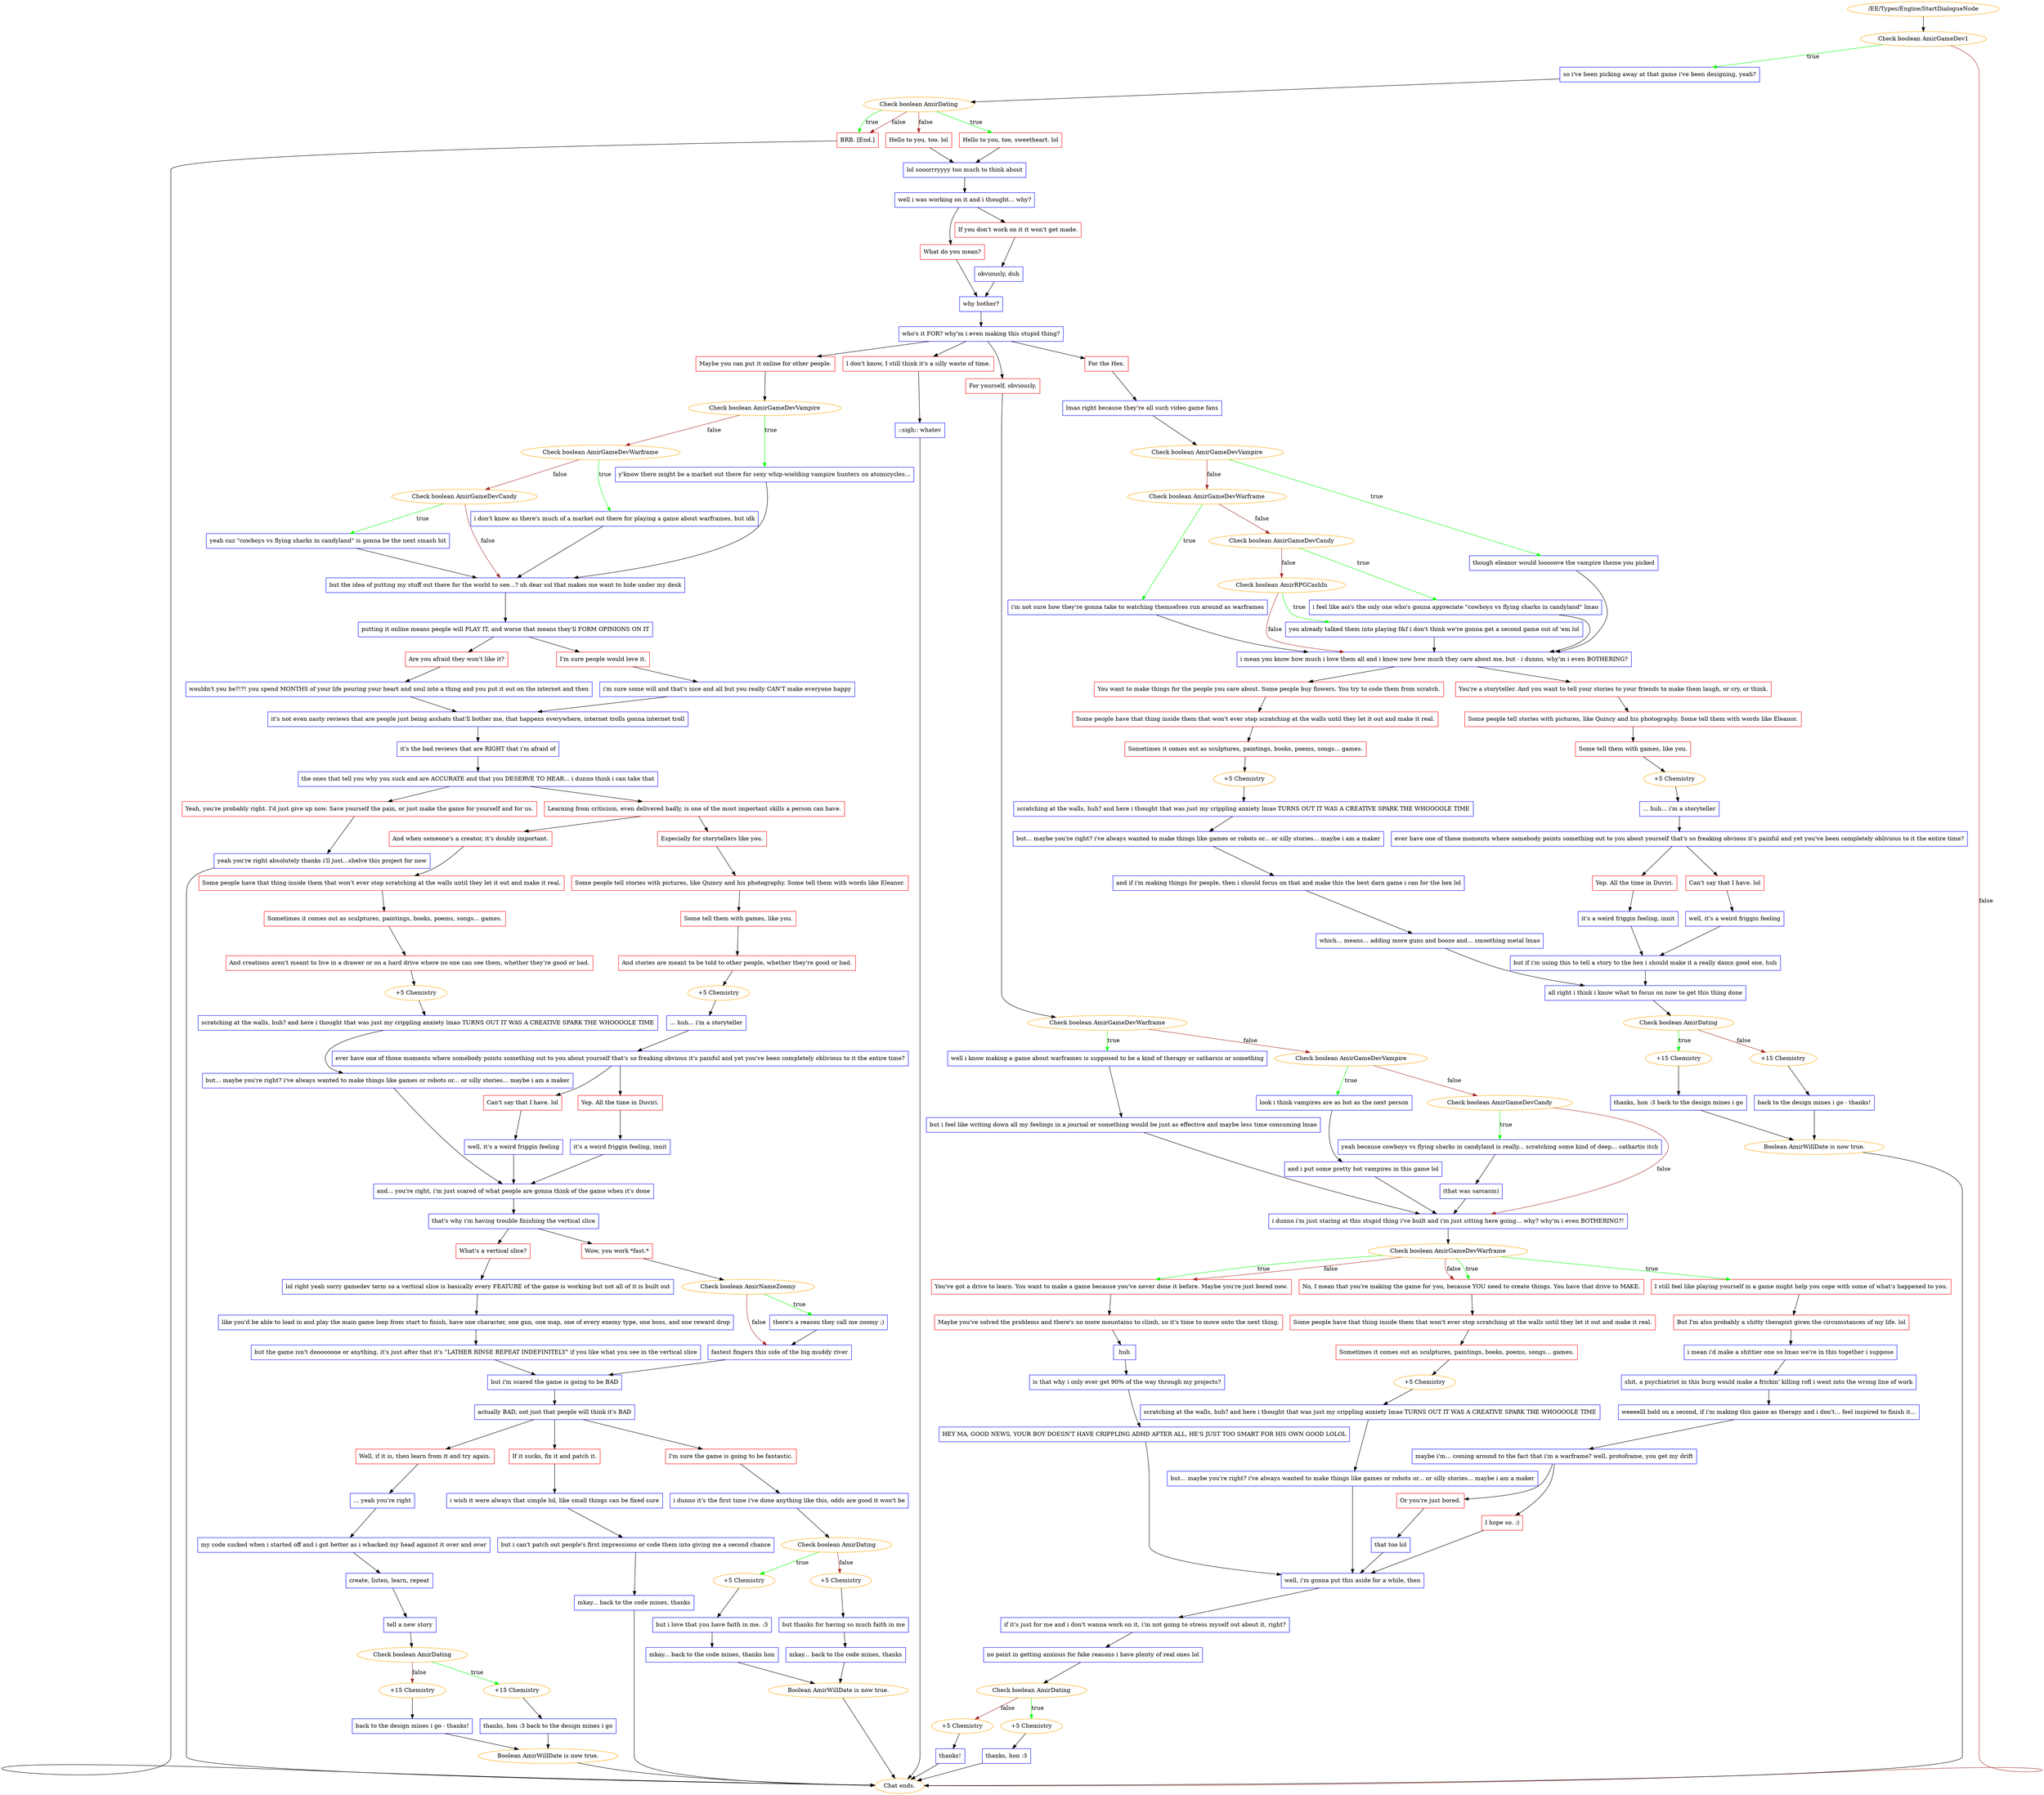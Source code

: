 digraph {
	3068 [label="/EE/Types/Engine/StartDialogueNode",color=orange];
		3068 -> 3069;
	3069 [label="Check boolean AmirGameDev1",color=orange];
		3069 -> 3071 [label=true,color=green];
		3069 -> "Chat ends." [label=false,color=brown];
	3071 [label="so i've been picking away at that game i've been designing, yeah?",shape=box,color=blue];
		3071 -> 3072;
	"Chat ends." [color=orange];
	3072 [label="Check boolean AmirDating",color=orange];
		3072 -> 3073 [label=true,color=green];
		3072 -> 3075 [label=true,color=green];
		3072 -> 3074 [label=false,color=brown];
		3072 -> 3075 [label=false,color=brown];
	3073 [label="Hello to you, too, sweetheart. lol",shape=box,color=red];
		3073 -> 3077;
	3075 [label="BRB. [End.]",shape=box,color=red];
		3075 -> "Chat ends.";
	3074 [label="Hello to you, too. lol",shape=box,color=red];
		3074 -> 3077;
	3077 [label="lol sooorrryyyy too much to think about",shape=box,color=blue];
		3077 -> 3078;
	"Chat ends." [color=orange];
	3078 [label="well i was working on it and i thought... why?",shape=box,color=blue];
		3078 -> 3079;
		3078 -> 3080;
	3079 [label="What do you mean?",shape=box,color=red];
		3079 -> 3082;
	3080 [label="If you don't work on it it won't get made.",shape=box,color=red];
		3080 -> 3081;
	3082 [label="why bother?",shape=box,color=blue];
		3082 -> 3083;
	3081 [label="obviously, duh",shape=box,color=blue];
		3081 -> 3082;
	3083 [label="who's it FOR? why'm i even making this stupid thing?",shape=box,color=blue];
		3083 -> 3084;
		3083 -> 3085;
		3083 -> 3086;
		3083 -> 3087;
	3084 [label="For yourself, obviously.",shape=box,color=red];
		3084 -> 3088;
	3085 [label="For the Hex.",shape=box,color=red];
		3085 -> 3126;
	3086 [label="Maybe you can put it online for other people.",shape=box,color=red];
		3086 -> 3162;
	3087 [label="I don't know, I still think it's a silly waste of time.",shape=box,color=red];
		3087 -> 3237;
	3088 [label="Check boolean AmirGameDevWarframe",color=orange];
		3088 -> 3091 [label=true,color=green];
		3088 -> 3089 [label=false,color=brown];
	3126 [label="lmao right because they're all such video game fans",shape=box,color=blue];
		3126 -> 3127;
	3162 [label="Check boolean AmirGameDevVampire",color=orange];
		3162 -> 3165 [label=true,color=green];
		3162 -> 3163 [label=false,color=brown];
	3237 [label="::sigh:: whatev",shape=box,color=blue];
		3237 -> "Chat ends.";
	3091 [label="well i know making a game about warframes is supposed to be a kind of therapy or catharsis or something",shape=box,color=blue];
		3091 -> 3094;
	3089 [label="Check boolean AmirGameDevVampire",color=orange];
		3089 -> 3092 [label=true,color=green];
		3089 -> 3090 [label=false,color=brown];
	3127 [label="Check boolean AmirGameDevVampire",color=orange];
		3127 -> 3131 [label=true,color=green];
		3127 -> 3128 [label=false,color=brown];
	3165 [label="y'know there might be a market out there for sexy whip-wielding vampire hunters on atomicycles...",shape=box,color=blue];
		3165 -> 3168;
	3163 [label="Check boolean AmirGameDevWarframe",color=orange];
		3163 -> 3166 [label=true,color=green];
		3163 -> 3164 [label=false,color=brown];
	"Chat ends." [color=orange];
	3094 [label="but i feel like writing down all my feelings in a journal or something would be just as effective and maybe less time consuming lmao",shape=box,color=blue];
		3094 -> 3097;
	3092 [label="look i think vampires are as hot as the next person",shape=box,color=blue];
		3092 -> 3095;
	3090 [label="Check boolean AmirGameDevCandy",color=orange];
		3090 -> 3093 [label=true,color=green];
		3090 -> 3097 [label=false,color=brown];
	3131 [label="though eleanor would looooove the vampire theme you picked",shape=box,color=blue];
		3131 -> 3135;
	3128 [label="Check boolean AmirGameDevWarframe",color=orange];
		3128 -> 3132 [label=true,color=green];
		3128 -> 3129 [label=false,color=brown];
	3168 [label="but the idea of putting my stuff out there for the world to see...? oh dear sol that makes me want to hide under my desk",shape=box,color=blue];
		3168 -> 3169;
	3166 [label="i don't know as there's much of a market out there for playing a game about warframes, but idk",shape=box,color=blue];
		3166 -> 3168;
	3164 [label="Check boolean AmirGameDevCandy",color=orange];
		3164 -> 3167 [label=true,color=green];
		3164 -> 3168 [label=false,color=brown];
	3097 [label="i dunno i'm just staring at this stupid thing i've built and i'm just sitting here going... why? why'm i even BOTHERING?!",shape=box,color=blue];
		3097 -> 3098;
	3095 [label="and i put some pretty hot vampires in this game lol",shape=box,color=blue];
		3095 -> 3097;
	3093 [label="yeah because cowboys vs flying sharks in candyland is really... scratching some kind of deep... cathartic itch",shape=box,color=blue];
		3093 -> 3096;
	3135 [label="i mean you know how much i love them all and i know now how much they care about me, but - i dunno, why'm i even BOTHERING?",shape=box,color=blue];
		3135 -> 3136;
		3135 -> 3137;
	3132 [label="i'm not sure how they're gonna take to watching themselves run around as warframes",shape=box,color=blue];
		3132 -> 3135;
	3129 [label="Check boolean AmirGameDevCandy",color=orange];
		3129 -> 3133 [label=true,color=green];
		3129 -> 3130 [label=false,color=brown];
	3169 [label="putting it online means people will PLAY IT, and worse that means they'll FORM OPINIONS ON IT",shape=box,color=blue];
		3169 -> 3170;
		3169 -> 3171;
	3167 [label="yeah cuz \"cowboys vs flying sharks in candyland\" is gonna be the next smash hit",shape=box,color=blue];
		3167 -> 3168;
	3098 [label="Check boolean AmirGameDevWarframe",color=orange];
		3098 -> 3099 [label=true,color=green];
		3098 -> 3100 [label=true,color=green];
		3098 -> 3101 [label=true,color=green];
		3098 -> 3100 [label=false,color=brown];
		3098 -> 3101 [label=false,color=brown];
	3096 [label="(that was sarcasm)",shape=box,color=blue];
		3096 -> 3097;
	3136 [label="You want to make things for the people you care about. Some people buy flowers. You try to code them from scratch.",shape=box,color=red];
		3136 -> 3138;
	3137 [label="You're a storyteller. And you want to tell your stories to your friends to make them laugh, or cry, or think.",shape=box,color=red];
		3137 -> 3139;
	3133 [label="i feel like aoi's the only one who's gonna appreciate \"cowboys vs flying sharks in candyland\" lmao",shape=box,color=blue];
		3133 -> 3135;
	3130 [label="Check boolean AmirRPGCashIn",color=orange];
		3130 -> 3134 [label=true,color=green];
		3130 -> 3135 [label=false,color=brown];
	3170 [label="I'm sure people would love it.",shape=box,color=red];
		3170 -> 3172;
	3171 [label="Are you afraid they won't like it?",shape=box,color=red];
		3171 -> 3173;
	3099 [label="I still feel like playing yourself in a game might help you cope with some of what's happened to you.",shape=box,color=red];
		3099 -> 3102;
	3100 [label="No, I mean that you're making the game for you, because YOU need to create things. You have that drive to MAKE.",shape=box,color=red];
		3100 -> 3103;
	3101 [label="You've got a drive to learn. You want to make a game because you've never done it before. Maybe you're just bored now.",shape=box,color=red];
		3101 -> 3104;
	3138 [label="Some people have that thing inside them that won't ever stop scratching at the walls until they let it out and make it real.",shape=box,color=red];
		3138 -> 3140;
	3139 [label="Some people tell stories with pictures, like Quincy and his photography. Some tell them with words like Eleanor.",shape=box,color=red];
		3139 -> 3141;
	3134 [label="you already talked them into playing f&f i don't think we're gonna get a second game out of 'em lol",shape=box,color=blue];
		3134 -> 3135;
	3172 [label="i'm sure some will and that's nice and all but you really CAN'T make everyone happy",shape=box,color=blue];
		3172 -> 3174;
	3173 [label="wouldn't you be?!?! you spend MONTHS of your life pouring your heart and soul into a thing and you put it out on the internet and then",shape=box,color=blue];
		3173 -> 3174;
	3102 [label="But I'm also probably a shitty therapist given the circumstances of my life. lol",shape=box,color=red];
		3102 -> 3105;
	3103 [label="Some people have that thing inside them that won't ever stop scratching at the walls until they let it out and make it real.",shape=box,color=red];
		3103 -> 3106;
	3104 [label="Maybe you've solved the problems and there's no more mountains to climb, so it's time to move onto the next thing.",shape=box,color=red];
		3104 -> 3107;
	3140 [label="Sometimes it comes out as sculptures, paintings, books, poems, songs... games.",shape=box,color=red];
		3140 -> 3146;
	3141 [label="Some tell them with games, like you.",shape=box,color=red];
		3141 -> 3145;
	3174 [label="it's not even nasty reviews that are people just being asshats that'll bother me, that happens everywhere, internet trolls gonna internet troll",shape=box,color=blue];
		3174 -> 3175;
	3105 [label="i mean i'd make a shittier one so lmao we're in this together i suppose",shape=box,color=blue];
		3105 -> 3108;
	3106 [label="Sometimes it comes out as sculptures, paintings, books, poems, songs... games.",shape=box,color=red];
		3106 -> 3112;
	3107 [label="huh",shape=box,color=blue];
		3107 -> 3110;
	3146 [label="+5 Chemistry",color=orange];
		3146 -> 3142;
	3145 [label="+5 Chemistry",color=orange];
		3145 -> 3143;
	3175 [label="it's the bad reviews that are RIGHT that i'm afraid of",shape=box,color=blue];
		3175 -> 3176;
	3108 [label="shit, a psychiatrist in this burg would make a frickin' killing rofl i went into the wrong line of work",shape=box,color=blue];
		3108 -> 3113;
	3112 [label="+5 Chemistry",color=orange];
		3112 -> 3109;
	3110 [label="is that why i only ever get 90% of the way through my projects?",shape=box,color=blue];
		3110 -> 3111;
	3142 [label="scratching at the walls, huh? and here i thought that was just my crippling anxiety lmao TURNS OUT IT WAS A CREATIVE SPARK THE WHOOOOLE TIME",shape=box,color=blue];
		3142 -> 3147;
	3143 [label="... huh... i'm a storyteller",shape=box,color=blue];
		3143 -> 3144;
	3176 [label="the ones that tell you why you suck and are ACCURATE and that you DESERVE TO HEAR... i dunno think i can take that",shape=box,color=blue];
		3176 -> 3177;
		3176 -> 3178;
	3113 [label="weeeelll hold on a second, if i'm making this game as therapy and i don't... feel inspired to finish it...",shape=box,color=blue];
		3113 -> 3114;
	3109 [label="scratching at the walls, huh? and here i thought that was just my crippling anxiety lmao TURNS OUT IT WAS A CREATIVE SPARK THE WHOOOOLE TIME",shape=box,color=blue];
		3109 -> 3118;
	3111 [label="HEY MA, GOOD NEWS, YOUR BOY DOESN'T HAVE CRIPPLING ADHD AFTER ALL, HE'S JUST TOO SMART FOR HIS OWN GOOD LOLOL",shape=box,color=blue];
		3111 -> 3119;
	3147 [label="but... maybe you're right? i've always wanted to make things like games or robots or... or silly stories... maybe i am a maker",shape=box,color=blue];
		3147 -> 3148;
	3144 [label="ever have one of those moments where somebody points something out to you about yourself that's so freaking obvious it's painful and yet you've been completely oblivious to it the entire time?",shape=box,color=blue];
		3144 -> 3149;
		3144 -> 3150;
	3177 [label="Learning from criticism, even delivered badly, is one of the most important skills a person can have.",shape=box,color=red];
		3177 -> 3181;
		3177 -> 3182;
	3178 [label="Yeah, you're probably right. I'd just give up now. Save yourself the pain, or just make the game for yourself and for us.",shape=box,color=red];
		3178 -> 3179;
	3114 [label="maybe i'm... coming around to the fact that i'm a warframe? well, protoframe, you get my drift",shape=box,color=blue];
		3114 -> 3115;
		3114 -> 3116;
	3118 [label="but... maybe you're right? i've always wanted to make things like games or robots or... or silly stories... maybe i am a maker",shape=box,color=blue];
		3118 -> 3119;
	3119 [label="well, i'm gonna put this aside for a while, then",shape=box,color=blue];
		3119 -> 3120;
	3148 [label="and if i'm making things for people, then i should focus on that and make this the best darn game i can for the hex lol",shape=box,color=blue];
		3148 -> 3153;
	3149 [label="Yep. All the time in Duviri.",shape=box,color=red];
		3149 -> 3151;
	3150 [label="Can't say that I have. lol",shape=box,color=red];
		3150 -> 3152;
	3181 [label="And when someone's a creator, it's doubly important.",shape=box,color=red];
		3181 -> 3187;
	3182 [label="Especially for storytellers like you.",shape=box,color=red];
		3182 -> 3188;
	3179 [label="yeah you're right absolutely thanks i'll just...shelve this project for now",shape=box,color=blue];
		3179 -> "Chat ends.";
	3115 [label="Or you're just bored.",shape=box,color=red];
		3115 -> 3117;
	3116 [label="I hope so. :)",shape=box,color=red];
		3116 -> 3119;
	3120 [label="if it's just for me and i don't wanna work on it, i'm not going to stress myself out about it, right?",shape=box,color=blue];
		3120 -> 3121;
	3153 [label="which... means... adding more guns and booze and... smoothing metal lmao",shape=box,color=blue];
		3153 -> 3155;
	3151 [label="it's a weird friggin feeling, innit",shape=box,color=blue];
		3151 -> 3154;
	3152 [label="well, it's a weird friggin feeling",shape=box,color=blue];
		3152 -> 3154;
	3187 [label="Some people have that thing inside them that won't ever stop scratching at the walls until they let it out and make it real.",shape=box,color=red];
		3187 -> 3183;
	3188 [label="Some people tell stories with pictures, like Quincy and his photography. Some tell them with words like Eleanor.",shape=box,color=red];
		3188 -> 3184;
	"Chat ends." [color=orange];
	3117 [label="that too lol",shape=box,color=blue];
		3117 -> 3119;
	3121 [label="no point in getting anxious for fake reasons i have plenty of real ones lol",shape=box,color=blue];
		3121 -> 3122;
	3155 [label="all right i think i know what to focus on now to get this thing done",shape=box,color=blue];
		3155 -> 3156;
	3154 [label="but if i'm using this to tell a story to the hex i should make it a really damn good one, huh",shape=box,color=blue];
		3154 -> 3155;
	3183 [label="Sometimes it comes out as sculptures, paintings, books, poems, songs... games.",shape=box,color=red];
		3183 -> 3185;
	3184 [label="Some tell them with games, like you.",shape=box,color=red];
		3184 -> 3186;
	3122 [label="Check boolean AmirDating",color=orange];
		3122 -> 3125 [label=true,color=green];
		3122 -> 3589 [label=false,color=brown];
	3156 [label="Check boolean AmirDating",color=orange];
		3156 -> 3159 [label=true,color=green];
		3156 -> 3588 [label=false,color=brown];
	3185 [label="And creations aren't meant to live in a drawer or on a hard drive where no one can see them, whether they're good or bad.",shape=box,color=red];
		3185 -> 3192;
	3186 [label="And stories are meant to be told to other people, whether they're good or bad.",shape=box,color=red];
		3186 -> 3191;
	3125 [label="+5 Chemistry",color=orange];
		3125 -> 3123;
	3589 [label="+5 Chemistry",color=orange];
		3589 -> 3124;
	3159 [label="+15 Chemistry",color=orange];
		3159 -> 3157;
	3588 [label="+15 Chemistry",color=orange];
		3588 -> 3158;
	3192 [label="+5 Chemistry",color=orange];
		3192 -> 3189;
	3191 [label="+5 Chemistry",color=orange];
		3191 -> 3190;
	3123 [label="thanks, hon :3",shape=box,color=blue];
		3123 -> "Chat ends.";
	3124 [label="thanks!",shape=box,color=blue];
		3124 -> "Chat ends.";
	3157 [label="thanks, hon :3 back to the design mines i go",shape=box,color=blue];
		3157 -> 3160;
	3158 [label="back to the design mines i go - thanks!",shape=box,color=blue];
		3158 -> 3160;
	3189 [label="scratching at the walls, huh? and here i thought that was just my crippling anxiety lmao TURNS OUT IT WAS A CREATIVE SPARK THE WHOOOOLE TIME",shape=box,color=blue];
		3189 -> 3193;
	3190 [label="... huh... i'm a storyteller",shape=box,color=blue];
		3190 -> 3194;
	"Chat ends." [color=orange];
	3160 [label="Boolean AmirWillDate is now true.",color=orange];
		3160 -> "Chat ends.";
	3193 [label="but... maybe you're right? i've always wanted to make things like games or robots or... or silly stories... maybe i am a maker",shape=box,color=blue];
		3193 -> 3199;
	3194 [label="ever have one of those moments where somebody points something out to you about yourself that's so freaking obvious it's painful and yet you've been completely oblivious to it the entire time?",shape=box,color=blue];
		3194 -> 3195;
		3194 -> 3196;
	"Chat ends." [color=orange];
	3199 [label="and... you're right, i'm just scared of what people are gonna think of the game when it's done",shape=box,color=blue];
		3199 -> 3200;
	3195 [label="Yep. All the time in Duviri.",shape=box,color=red];
		3195 -> 3197;
	3196 [label="Can't say that I have. lol",shape=box,color=red];
		3196 -> 3198;
	3200 [label="that's why i'm having trouble finishing the vertical slice",shape=box,color=blue];
		3200 -> 3201;
		3200 -> 3202;
	3197 [label="it's a weird friggin feeling, innit",shape=box,color=blue];
		3197 -> 3199;
	3198 [label="well, it's a weird friggin feeling",shape=box,color=blue];
		3198 -> 3199;
	3201 [label="What's a vertical slice?",shape=box,color=red];
		3201 -> 3203;
	3202 [label="Wow, you work *fast.*",shape=box,color=red];
		3202 -> 3205;
	3203 [label="lol right yeah sorry gamedev term so a vertical slice is basically every FEATURE of the game is working but not all of it is built out",shape=box,color=blue];
		3203 -> 3204;
	3205 [label="Check boolean AmirNameZoomy",color=orange];
		3205 -> 3206 [label=true,color=green];
		3205 -> 3207 [label=false,color=brown];
	3204 [label="like you'd be able to load in and play the main game loop from start to finish, have one character, one gun, one map, one of every enemy type, one boss, and one reward drop",shape=box,color=blue];
		3204 -> 3208;
	3206 [label="there's a reason they call me zoomy ;)",shape=box,color=blue];
		3206 -> 3207;
	3207 [label="fastest fingers this side of the big muddy river",shape=box,color=blue];
		3207 -> 3209;
	3208 [label="but the game isn't doooooone or anything, it's just after that it's \"LATHER RINSE REPEAT INDEFINITELY\" if you like what you see in the vertical slice",shape=box,color=blue];
		3208 -> 3209;
	3209 [label="but i'm scared the game is going to be BAD",shape=box,color=blue];
		3209 -> 3210;
	3210 [label="actually BAD, not just that people will think it's BAD",shape=box,color=blue];
		3210 -> 3211;
		3210 -> 3212;
		3210 -> 3213;
	3211 [label="I'm sure the game is going to be fantastic.",shape=box,color=red];
		3211 -> 3214;
	3212 [label="Well, if it is, then learn from it and try again.",shape=box,color=red];
		3212 -> 3215;
	3213 [label="If it sucks, fix it and patch it.",shape=box,color=red];
		3213 -> 3216;
	3214 [label="i dunno it's the first time i've done anything like this, odds are good it won't be",shape=box,color=blue];
		3214 -> 3221;
	3215 [label="... yeah you're right",shape=box,color=blue];
		3215 -> 3219;
	3216 [label="i wish it were always that simple lol, like small things can be fixed sure",shape=box,color=blue];
		3216 -> 3217;
	3221 [label="Check boolean AmirDating",color=orange];
		3221 -> 3226 [label=true,color=green];
		3221 -> 3590 [label=false,color=brown];
	3219 [label="my code sucked when i started off and i got better as i whacked my head against it over and over",shape=box,color=blue];
		3219 -> 3220;
	3217 [label="but i can't patch out people's first impressions or code them into giving me a second chance",shape=box,color=blue];
		3217 -> 3218;
	3226 [label="+5 Chemistry",color=orange];
		3226 -> 3222;
	3590 [label="+5 Chemistry",color=orange];
		3590 -> 3223;
	3220 [label="create, listen, learn, repeat",shape=box,color=blue];
		3220 -> 3229;
	3218 [label="mkay... back to the code mines, thanks",shape=box,color=blue];
		3218 -> "Chat ends.";
	3222 [label="but i love that you have faith in me. :3",shape=box,color=blue];
		3222 -> 3224;
	3223 [label="but thanks for having so much faith in me",shape=box,color=blue];
		3223 -> 3225;
	3229 [label="tell a new story",shape=box,color=blue];
		3229 -> 3230;
	"Chat ends." [color=orange];
	3224 [label="mkay... back to the code mines, thanks hon",shape=box,color=blue];
		3224 -> 3227;
	3225 [label="mkay... back to the code mines, thanks",shape=box,color=blue];
		3225 -> 3227;
	3230 [label="Check boolean AmirDating",color=orange];
		3230 -> 3234 [label=true,color=green];
		3230 -> 3591 [label=false,color=brown];
	3227 [label="Boolean AmirWillDate is now true.",color=orange];
		3227 -> "Chat ends.";
	3234 [label="+15 Chemistry",color=orange];
		3234 -> 3232;
	3591 [label="+15 Chemistry",color=orange];
		3591 -> 3233;
	"Chat ends." [color=orange];
	3232 [label="thanks, hon :3 back to the design mines i go",shape=box,color=blue];
		3232 -> 3235;
	3233 [label="back to the design mines i go - thanks!",shape=box,color=blue];
		3233 -> 3235;
	3235 [label="Boolean AmirWillDate is now true.",color=orange];
		3235 -> "Chat ends.";
	"Chat ends." [color=orange];
}